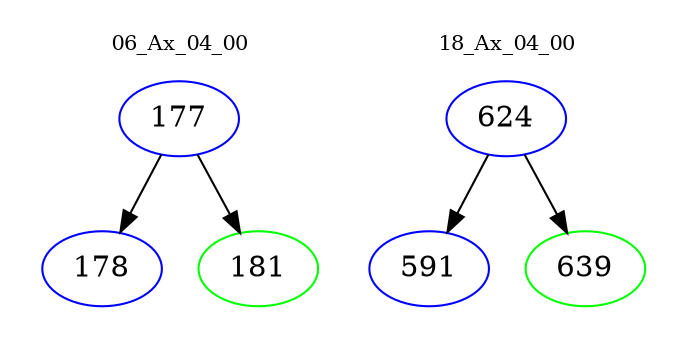 digraph{
subgraph cluster_0 {
color = white
label = "06_Ax_04_00";
fontsize=10;
T0_177 [label="177", color="blue"]
T0_177 -> T0_178 [color="black"]
T0_178 [label="178", color="blue"]
T0_177 -> T0_181 [color="black"]
T0_181 [label="181", color="green"]
}
subgraph cluster_1 {
color = white
label = "18_Ax_04_00";
fontsize=10;
T1_624 [label="624", color="blue"]
T1_624 -> T1_591 [color="black"]
T1_591 [label="591", color="blue"]
T1_624 -> T1_639 [color="black"]
T1_639 [label="639", color="green"]
}
}
